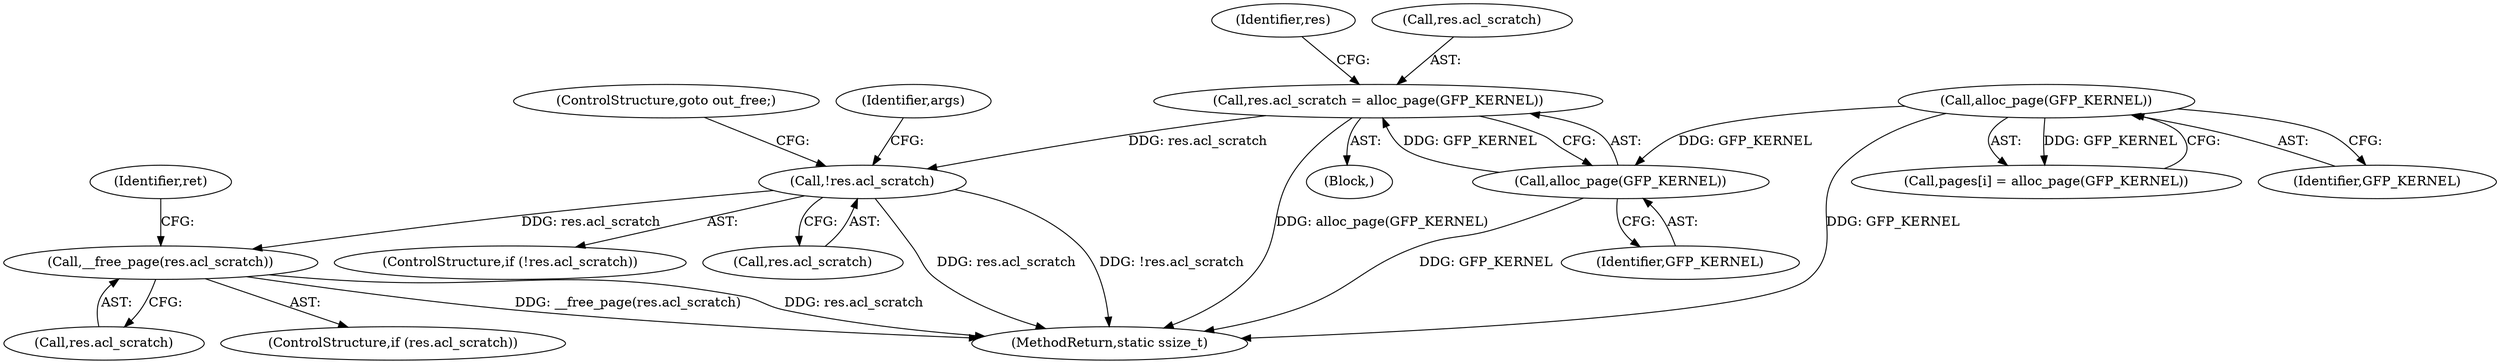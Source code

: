 digraph "0_linux_20e0fa98b751facf9a1101edaefbc19c82616a68@API" {
"1000310" [label="(Call,__free_page(res.acl_scratch))"];
"1000174" [label="(Call,!res.acl_scratch)"];
"1000167" [label="(Call,res.acl_scratch = alloc_page(GFP_KERNEL))"];
"1000171" [label="(Call,alloc_page(GFP_KERNEL))"];
"1000154" [label="(Call,alloc_page(GFP_KERNEL))"];
"1000173" [label="(ControlStructure,if (!res.acl_scratch))"];
"1000311" [label="(Call,res.acl_scratch)"];
"1000176" [label="(Identifier,res)"];
"1000316" [label="(MethodReturn,static ssize_t)"];
"1000306" [label="(ControlStructure,if (res.acl_scratch))"];
"1000167" [label="(Call,res.acl_scratch = alloc_page(GFP_KERNEL))"];
"1000172" [label="(Identifier,GFP_KERNEL)"];
"1000150" [label="(Call,pages[i] = alloc_page(GFP_KERNEL))"];
"1000310" [label="(Call,__free_page(res.acl_scratch))"];
"1000171" [label="(Call,alloc_page(GFP_KERNEL))"];
"1000155" [label="(Identifier,GFP_KERNEL)"];
"1000154" [label="(Call,alloc_page(GFP_KERNEL))"];
"1000168" [label="(Call,res.acl_scratch)"];
"1000175" [label="(Call,res.acl_scratch)"];
"1000166" [label="(Block,)"];
"1000315" [label="(Identifier,ret)"];
"1000178" [label="(ControlStructure,goto out_free;)"];
"1000174" [label="(Call,!res.acl_scratch)"];
"1000181" [label="(Identifier,args)"];
"1000310" -> "1000306"  [label="AST: "];
"1000310" -> "1000311"  [label="CFG: "];
"1000311" -> "1000310"  [label="AST: "];
"1000315" -> "1000310"  [label="CFG: "];
"1000310" -> "1000316"  [label="DDG: __free_page(res.acl_scratch)"];
"1000310" -> "1000316"  [label="DDG: res.acl_scratch"];
"1000174" -> "1000310"  [label="DDG: res.acl_scratch"];
"1000174" -> "1000173"  [label="AST: "];
"1000174" -> "1000175"  [label="CFG: "];
"1000175" -> "1000174"  [label="AST: "];
"1000178" -> "1000174"  [label="CFG: "];
"1000181" -> "1000174"  [label="CFG: "];
"1000174" -> "1000316"  [label="DDG: !res.acl_scratch"];
"1000174" -> "1000316"  [label="DDG: res.acl_scratch"];
"1000167" -> "1000174"  [label="DDG: res.acl_scratch"];
"1000167" -> "1000166"  [label="AST: "];
"1000167" -> "1000171"  [label="CFG: "];
"1000168" -> "1000167"  [label="AST: "];
"1000171" -> "1000167"  [label="AST: "];
"1000176" -> "1000167"  [label="CFG: "];
"1000167" -> "1000316"  [label="DDG: alloc_page(GFP_KERNEL)"];
"1000171" -> "1000167"  [label="DDG: GFP_KERNEL"];
"1000171" -> "1000172"  [label="CFG: "];
"1000172" -> "1000171"  [label="AST: "];
"1000171" -> "1000316"  [label="DDG: GFP_KERNEL"];
"1000154" -> "1000171"  [label="DDG: GFP_KERNEL"];
"1000154" -> "1000150"  [label="AST: "];
"1000154" -> "1000155"  [label="CFG: "];
"1000155" -> "1000154"  [label="AST: "];
"1000150" -> "1000154"  [label="CFG: "];
"1000154" -> "1000316"  [label="DDG: GFP_KERNEL"];
"1000154" -> "1000150"  [label="DDG: GFP_KERNEL"];
}
